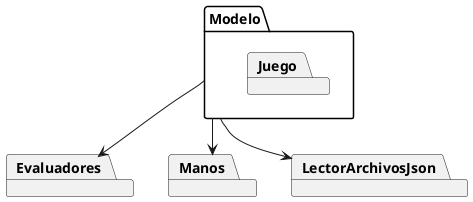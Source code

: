 @startuml

package "Modelo" as M {
    package "Juego"
}
package "LectorArchivosJson"

package "Evaluadores" {

}
package "Manos"{

}

M --> Manos
M --> Evaluadores
M --> LectorArchivosJson

@enduml